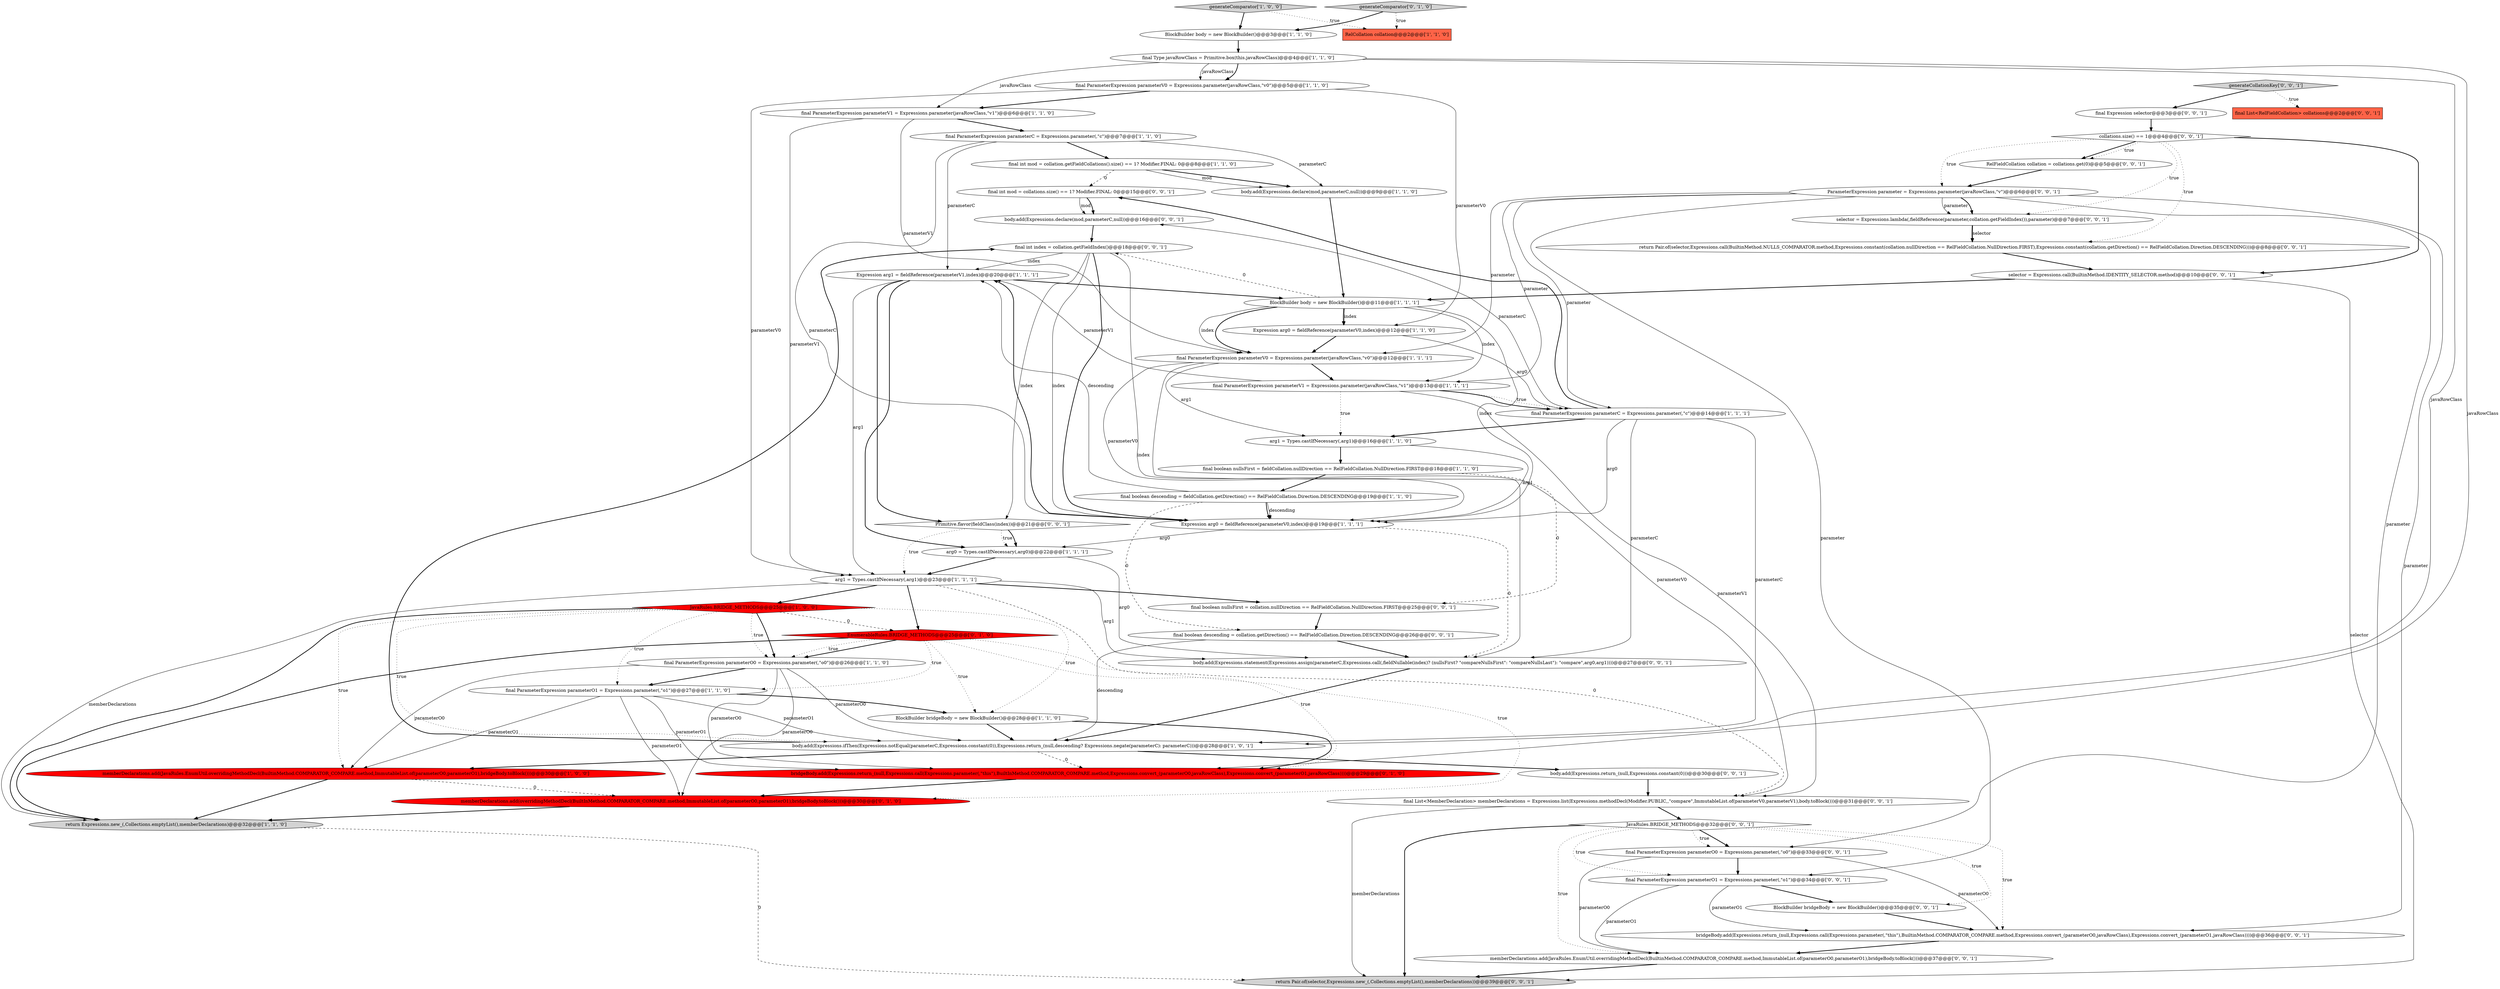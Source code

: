 digraph {
40 [style = filled, label = "final int mod = collations.size() == 1? Modifier.FINAL: 0@@@15@@@['0', '0', '1']", fillcolor = white, shape = ellipse image = "AAA0AAABBB3BBB"];
7 [style = filled, label = "arg0 = Types.castIfNecessary(,arg0)@@@22@@@['1', '1', '1']", fillcolor = white, shape = ellipse image = "AAA0AAABBB1BBB"];
47 [style = filled, label = "JavaRules.BRIDGE_METHODS@@@32@@@['0', '0', '1']", fillcolor = white, shape = diamond image = "AAA0AAABBB3BBB"];
16 [style = filled, label = "BlockBuilder body = new BlockBuilder()@@@11@@@['1', '1', '1']", fillcolor = white, shape = ellipse image = "AAA0AAABBB1BBB"];
37 [style = filled, label = "final Expression selector@@@3@@@['0', '0', '1']", fillcolor = white, shape = ellipse image = "AAA0AAABBB3BBB"];
2 [style = filled, label = "body.add(Expressions.ifThen(Expressions.notEqual(parameterC,Expressions.constant(0)),Expressions.return_(null,descending? Expressions.negate(parameterC): parameterC)))@@@28@@@['1', '0', '1']", fillcolor = white, shape = ellipse image = "AAA0AAABBB1BBB"];
56 [style = filled, label = "BlockBuilder bridgeBody = new BlockBuilder()@@@35@@@['0', '0', '1']", fillcolor = white, shape = ellipse image = "AAA0AAABBB3BBB"];
32 [style = filled, label = "RelFieldCollation collation = collations.get(0)@@@5@@@['0', '0', '1']", fillcolor = white, shape = ellipse image = "AAA0AAABBB3BBB"];
43 [style = filled, label = "final ParameterExpression parameterO0 = Expressions.parameter(,\"o0\")@@@33@@@['0', '0', '1']", fillcolor = white, shape = ellipse image = "AAA0AAABBB3BBB"];
8 [style = filled, label = "JavaRules.BRIDGE_METHODS@@@25@@@['1', '0', '0']", fillcolor = red, shape = diamond image = "AAA1AAABBB1BBB"];
11 [style = filled, label = "BlockBuilder body = new BlockBuilder()@@@3@@@['1', '1', '0']", fillcolor = white, shape = ellipse image = "AAA0AAABBB1BBB"];
9 [style = filled, label = "final ParameterExpression parameterC = Expressions.parameter(,\"c\")@@@14@@@['1', '1', '1']", fillcolor = white, shape = ellipse image = "AAA0AAABBB1BBB"];
30 [style = filled, label = "memberDeclarations.add(overridingMethodDecl(BuiltInMethod.COMPARATOR_COMPARE.method,ImmutableList.of(parameterO0,parameterO1),bridgeBody.toBlock()))@@@30@@@['0', '1', '0']", fillcolor = red, shape = ellipse image = "AAA1AAABBB2BBB"];
35 [style = filled, label = "final boolean descending = collation.getDirection() == RelFieldCollation.Direction.DESCENDING@@@26@@@['0', '0', '1']", fillcolor = white, shape = ellipse image = "AAA0AAABBB3BBB"];
54 [style = filled, label = "final List<MemberDeclaration> memberDeclarations = Expressions.list(Expressions.methodDecl(Modifier.PUBLIC,,\"compare\",ImmutableList.of(parameterV0,parameterV1),body.toBlock()))@@@31@@@['0', '0', '1']", fillcolor = white, shape = ellipse image = "AAA0AAABBB3BBB"];
25 [style = filled, label = "final Type javaRowClass = Primitive.box(this.javaRowClass)@@@4@@@['1', '1', '0']", fillcolor = white, shape = ellipse image = "AAA0AAABBB1BBB"];
51 [style = filled, label = "selector = Expressions.lambda(,fieldReference(parameter,collation.getFieldIndex()),parameter)@@@7@@@['0', '0', '1']", fillcolor = white, shape = ellipse image = "AAA0AAABBB3BBB"];
33 [style = filled, label = "bridgeBody.add(Expressions.return_(null,Expressions.call(Expressions.parameter(,\"this\"),BuiltinMethod.COMPARATOR_COMPARE.method,Expressions.convert_(parameterO0,javaRowClass),Expressions.convert_(parameterO1,javaRowClass))))@@@36@@@['0', '0', '1']", fillcolor = white, shape = ellipse image = "AAA0AAABBB3BBB"];
17 [style = filled, label = "Expression arg0 = fieldReference(parameterV0,index)@@@12@@@['1', '1', '0']", fillcolor = white, shape = ellipse image = "AAA0AAABBB1BBB"];
20 [style = filled, label = "final ParameterExpression parameterV0 = Expressions.parameter(javaRowClass,\"v0\")@@@5@@@['1', '1', '0']", fillcolor = white, shape = ellipse image = "AAA0AAABBB1BBB"];
24 [style = filled, label = "arg1 = Types.castIfNecessary(,arg1)@@@23@@@['1', '1', '1']", fillcolor = white, shape = ellipse image = "AAA0AAABBB1BBB"];
39 [style = filled, label = "return Pair.of(selector,Expressions.new_(,Collections.emptyList(),memberDeclarations))@@@39@@@['0', '0', '1']", fillcolor = lightgray, shape = ellipse image = "AAA0AAABBB3BBB"];
21 [style = filled, label = "final ParameterExpression parameterV1 = Expressions.parameter(javaRowClass,\"v1\")@@@13@@@['1', '1', '1']", fillcolor = white, shape = ellipse image = "AAA0AAABBB1BBB"];
31 [style = filled, label = "bridgeBody.add(Expressions.return_(null,Expressions.call(Expressions.parameter(,\"this\"),BuiltInMethod.COMPARATOR_COMPARE.method,Expressions.convert_(parameterO0,javaRowClass),Expressions.convert_(parameterO1,javaRowClass))))@@@29@@@['0', '1', '0']", fillcolor = red, shape = ellipse image = "AAA1AAABBB2BBB"];
49 [style = filled, label = "body.add(Expressions.statement(Expressions.assign(parameterC,Expressions.call(,fieldNullable(index)? (nullsFirst? \"compareNullsFirst\": \"compareNullsLast\"): \"compare\",arg0,arg1))))@@@27@@@['0', '0', '1']", fillcolor = white, shape = ellipse image = "AAA0AAABBB3BBB"];
27 [style = filled, label = "RelCollation collation@@@2@@@['1', '1', '0']", fillcolor = tomato, shape = box image = "AAA0AAABBB1BBB"];
18 [style = filled, label = "return Expressions.new_(,Collections.emptyList(),memberDeclarations)@@@32@@@['1', '1', '0']", fillcolor = lightgray, shape = ellipse image = "AAA0AAABBB1BBB"];
13 [style = filled, label = "body.add(Expressions.declare(mod,parameterC,null))@@@9@@@['1', '1', '0']", fillcolor = white, shape = ellipse image = "AAA0AAABBB1BBB"];
23 [style = filled, label = "Expression arg1 = fieldReference(parameterV1,index)@@@20@@@['1', '1', '1']", fillcolor = white, shape = ellipse image = "AAA0AAABBB1BBB"];
5 [style = filled, label = "memberDeclarations.add(JavaRules.EnumUtil.overridingMethodDecl(BuiltinMethod.COMPARATOR_COMPARE.method,ImmutableList.of(parameterO0,parameterO1),bridgeBody.toBlock()))@@@30@@@['1', '0', '0']", fillcolor = red, shape = ellipse image = "AAA1AAABBB1BBB"];
50 [style = filled, label = "memberDeclarations.add(JavaRules.EnumUtil.overridingMethodDecl(BuiltinMethod.COMPARATOR_COMPARE.method,ImmutableList.of(parameterO0,parameterO1),bridgeBody.toBlock()))@@@37@@@['0', '0', '1']", fillcolor = white, shape = ellipse image = "AAA0AAABBB3BBB"];
53 [style = filled, label = "Primitive.flavor(fieldClass(index))@@@21@@@['0', '0', '1']", fillcolor = white, shape = diamond image = "AAA0AAABBB3BBB"];
29 [style = filled, label = "EnumerableRules.BRIDGE_METHODS@@@25@@@['0', '1', '0']", fillcolor = red, shape = diamond image = "AAA1AAABBB2BBB"];
38 [style = filled, label = "final List<RelFieldCollation> collations@@@2@@@['0', '0', '1']", fillcolor = tomato, shape = box image = "AAA0AAABBB3BBB"];
6 [style = filled, label = "final boolean descending = fieldCollation.getDirection() == RelFieldCollation.Direction.DESCENDING@@@19@@@['1', '1', '0']", fillcolor = white, shape = ellipse image = "AAA0AAABBB1BBB"];
3 [style = filled, label = "final ParameterExpression parameterV1 = Expressions.parameter(javaRowClass,\"v1\")@@@6@@@['1', '1', '0']", fillcolor = white, shape = ellipse image = "AAA0AAABBB1BBB"];
34 [style = filled, label = "collations.size() == 1@@@4@@@['0', '0', '1']", fillcolor = white, shape = diamond image = "AAA0AAABBB3BBB"];
48 [style = filled, label = "final boolean nullsFirst = collation.nullDirection == RelFieldCollation.NullDirection.FIRST@@@25@@@['0', '0', '1']", fillcolor = white, shape = ellipse image = "AAA0AAABBB3BBB"];
22 [style = filled, label = "final boolean nullsFirst = fieldCollation.nullDirection == RelFieldCollation.NullDirection.FIRST@@@18@@@['1', '1', '0']", fillcolor = white, shape = ellipse image = "AAA0AAABBB1BBB"];
10 [style = filled, label = "final ParameterExpression parameterC = Expressions.parameter(,\"c\")@@@7@@@['1', '1', '0']", fillcolor = white, shape = ellipse image = "AAA0AAABBB1BBB"];
26 [style = filled, label = "generateComparator['1', '0', '0']", fillcolor = lightgray, shape = diamond image = "AAA0AAABBB1BBB"];
42 [style = filled, label = "final int index = collation.getFieldIndex()@@@18@@@['0', '0', '1']", fillcolor = white, shape = ellipse image = "AAA0AAABBB3BBB"];
44 [style = filled, label = "return Pair.of(selector,Expressions.call(BuiltinMethod.NULLS_COMPARATOR.method,Expressions.constant(collation.nullDirection == RelFieldCollation.NullDirection.FIRST),Expressions.constant(collation.getDirection() == RelFieldCollation.Direction.DESCENDING)))@@@8@@@['0', '0', '1']", fillcolor = white, shape = ellipse image = "AAA0AAABBB3BBB"];
36 [style = filled, label = "generateCollationKey['0', '0', '1']", fillcolor = lightgray, shape = diamond image = "AAA0AAABBB3BBB"];
14 [style = filled, label = "final ParameterExpression parameterO1 = Expressions.parameter(,\"o1\")@@@27@@@['1', '1', '0']", fillcolor = white, shape = ellipse image = "AAA0AAABBB1BBB"];
4 [style = filled, label = "final ParameterExpression parameterV0 = Expressions.parameter(javaRowClass,\"v0\")@@@12@@@['1', '1', '1']", fillcolor = white, shape = ellipse image = "AAA0AAABBB1BBB"];
55 [style = filled, label = "final ParameterExpression parameterO1 = Expressions.parameter(,\"o1\")@@@34@@@['0', '0', '1']", fillcolor = white, shape = ellipse image = "AAA0AAABBB3BBB"];
12 [style = filled, label = "arg1 = Types.castIfNecessary(,arg1)@@@16@@@['1', '1', '0']", fillcolor = white, shape = ellipse image = "AAA0AAABBB1BBB"];
45 [style = filled, label = "ParameterExpression parameter = Expressions.parameter(javaRowClass,\"v\")@@@6@@@['0', '0', '1']", fillcolor = white, shape = ellipse image = "AAA0AAABBB3BBB"];
19 [style = filled, label = "Expression arg0 = fieldReference(parameterV0,index)@@@19@@@['1', '1', '1']", fillcolor = white, shape = ellipse image = "AAA0AAABBB1BBB"];
41 [style = filled, label = "body.add(Expressions.declare(mod,parameterC,null))@@@16@@@['0', '0', '1']", fillcolor = white, shape = ellipse image = "AAA0AAABBB3BBB"];
15 [style = filled, label = "BlockBuilder bridgeBody = new BlockBuilder()@@@28@@@['1', '1', '0']", fillcolor = white, shape = ellipse image = "AAA0AAABBB1BBB"];
46 [style = filled, label = "body.add(Expressions.return_(null,Expressions.constant(0)))@@@30@@@['0', '0', '1']", fillcolor = white, shape = ellipse image = "AAA0AAABBB3BBB"];
1 [style = filled, label = "final ParameterExpression parameterO0 = Expressions.parameter(,\"o0\")@@@26@@@['1', '1', '0']", fillcolor = white, shape = ellipse image = "AAA0AAABBB1BBB"];
28 [style = filled, label = "generateComparator['0', '1', '0']", fillcolor = lightgray, shape = diamond image = "AAA0AAABBB2BBB"];
0 [style = filled, label = "final int mod = collation.getFieldCollations().size() == 1? Modifier.FINAL: 0@@@8@@@['1', '1', '0']", fillcolor = white, shape = ellipse image = "AAA0AAABBB1BBB"];
52 [style = filled, label = "selector = Expressions.call(BuiltinMethod.IDENTITY_SELECTOR.method)@@@10@@@['0', '0', '1']", fillcolor = white, shape = ellipse image = "AAA0AAABBB3BBB"];
14->31 [style = solid, label="parameterO1"];
21->12 [style = dotted, label="true"];
34->45 [style = dotted, label="true"];
45->43 [style = solid, label="parameter"];
0->13 [style = bold, label=""];
43->55 [style = bold, label=""];
9->19 [style = solid, label="arg0"];
45->55 [style = solid, label="parameter"];
14->2 [style = solid, label="parameterO1"];
42->23 [style = solid, label="index"];
48->35 [style = bold, label=""];
24->49 [style = solid, label="arg1"];
30->18 [style = bold, label=""];
36->38 [style = dotted, label="true"];
26->11 [style = bold, label=""];
6->35 [style = dashed, label="0"];
29->18 [style = bold, label=""];
8->1 [style = bold, label=""];
18->39 [style = dashed, label="0"];
16->17 [style = solid, label="index"];
46->54 [style = bold, label=""];
29->14 [style = dotted, label="true"];
9->41 [style = solid, label="parameterC"];
31->30 [style = bold, label=""];
34->51 [style = dotted, label="true"];
20->24 [style = solid, label="parameterV0"];
45->51 [style = solid, label="parameter"];
34->32 [style = bold, label=""];
14->30 [style = solid, label="parameterO1"];
28->27 [style = dotted, label="true"];
29->1 [style = bold, label=""];
12->22 [style = bold, label=""];
11->25 [style = bold, label=""];
42->19 [style = bold, label=""];
9->40 [style = bold, label=""];
45->4 [style = solid, label="parameter"];
55->33 [style = solid, label="parameterO1"];
7->49 [style = solid, label="arg0"];
8->18 [style = bold, label=""];
16->19 [style = solid, label="index"];
34->52 [style = bold, label=""];
9->2 [style = solid, label="parameterC"];
51->44 [style = bold, label=""];
4->21 [style = bold, label=""];
1->2 [style = solid, label="parameterO0"];
47->43 [style = bold, label=""];
20->3 [style = bold, label=""];
16->17 [style = bold, label=""];
47->39 [style = bold, label=""];
10->23 [style = solid, label="parameterC"];
21->54 [style = solid, label="parameterV1"];
33->50 [style = bold, label=""];
13->16 [style = bold, label=""];
50->39 [style = bold, label=""];
0->13 [style = solid, label="mod"];
47->43 [style = dotted, label="true"];
3->10 [style = bold, label=""];
7->24 [style = bold, label=""];
21->9 [style = bold, label=""];
21->9 [style = dotted, label="true"];
42->49 [style = solid, label="index"];
15->31 [style = bold, label=""];
25->2 [style = solid, label="javaRowClass"];
16->21 [style = solid, label="index"];
8->14 [style = dotted, label="true"];
10->0 [style = bold, label=""];
45->9 [style = solid, label="parameter"];
24->18 [style = solid, label="memberDeclarations"];
14->15 [style = bold, label=""];
29->31 [style = dotted, label="true"];
23->7 [style = bold, label=""];
36->37 [style = bold, label=""];
4->12 [style = solid, label="arg1"];
42->19 [style = solid, label="index"];
24->8 [style = bold, label=""];
40->41 [style = solid, label="mod"];
42->53 [style = solid, label="index"];
56->33 [style = bold, label=""];
22->6 [style = bold, label=""];
5->30 [style = dashed, label="0"];
43->50 [style = solid, label="parameterO0"];
29->1 [style = dotted, label="true"];
45->51 [style = bold, label=""];
17->9 [style = solid, label="arg0"];
8->2 [style = dotted, label="true"];
26->27 [style = dotted, label="true"];
53->24 [style = dotted, label="true"];
16->42 [style = dashed, label="0"];
10->13 [style = solid, label="parameterC"];
14->5 [style = solid, label="parameterO1"];
8->15 [style = dotted, label="true"];
35->49 [style = bold, label=""];
25->20 [style = solid, label="javaRowClass"];
47->56 [style = dotted, label="true"];
5->18 [style = bold, label=""];
45->21 [style = solid, label="parameter"];
12->19 [style = solid, label="arg1"];
45->33 [style = solid, label="parameter"];
25->20 [style = bold, label=""];
47->33 [style = dotted, label="true"];
52->16 [style = bold, label=""];
9->49 [style = solid, label="parameterC"];
25->3 [style = solid, label="javaRowClass"];
47->50 [style = dotted, label="true"];
10->19 [style = solid, label="parameterC"];
1->5 [style = solid, label="parameterO0"];
49->2 [style = bold, label=""];
43->33 [style = solid, label="parameterO0"];
9->12 [style = bold, label=""];
4->54 [style = solid, label="parameterV0"];
16->4 [style = bold, label=""];
19->7 [style = solid, label="arg0"];
3->4 [style = solid, label="parameterV1"];
8->29 [style = dashed, label="0"];
17->4 [style = bold, label=""];
22->48 [style = dashed, label="0"];
2->5 [style = bold, label=""];
52->39 [style = solid, label="selector"];
34->32 [style = dotted, label="true"];
32->45 [style = bold, label=""];
2->46 [style = bold, label=""];
23->16 [style = bold, label=""];
15->2 [style = bold, label=""];
34->44 [style = dotted, label="true"];
35->2 [style = solid, label="descending"];
28->11 [style = bold, label=""];
6->19 [style = solid, label="descending"];
3->24 [style = solid, label="parameterV1"];
1->30 [style = solid, label="parameterO0"];
54->39 [style = solid, label="memberDeclarations"];
24->29 [style = bold, label=""];
6->19 [style = bold, label=""];
53->7 [style = dotted, label="true"];
29->15 [style = dotted, label="true"];
16->4 [style = solid, label="index"];
47->55 [style = dotted, label="true"];
55->56 [style = bold, label=""];
19->49 [style = dashed, label="0"];
2->31 [style = dashed, label="0"];
25->31 [style = solid, label="javaRowClass"];
8->1 [style = dotted, label="true"];
20->17 [style = solid, label="parameterV0"];
54->47 [style = bold, label=""];
24->54 [style = dashed, label="0"];
53->7 [style = bold, label=""];
23->24 [style = solid, label="arg1"];
55->50 [style = solid, label="parameterO1"];
8->5 [style = dotted, label="true"];
6->23 [style = solid, label="descending"];
19->23 [style = bold, label=""];
37->34 [style = bold, label=""];
44->52 [style = bold, label=""];
40->41 [style = bold, label=""];
29->30 [style = dotted, label="true"];
1->14 [style = bold, label=""];
23->53 [style = bold, label=""];
21->23 [style = solid, label="parameterV1"];
0->40 [style = dashed, label="0"];
51->44 [style = solid, label="selector"];
2->42 [style = bold, label=""];
24->48 [style = bold, label=""];
1->31 [style = solid, label="parameterO0"];
4->19 [style = solid, label="parameterV0"];
41->42 [style = bold, label=""];
}
